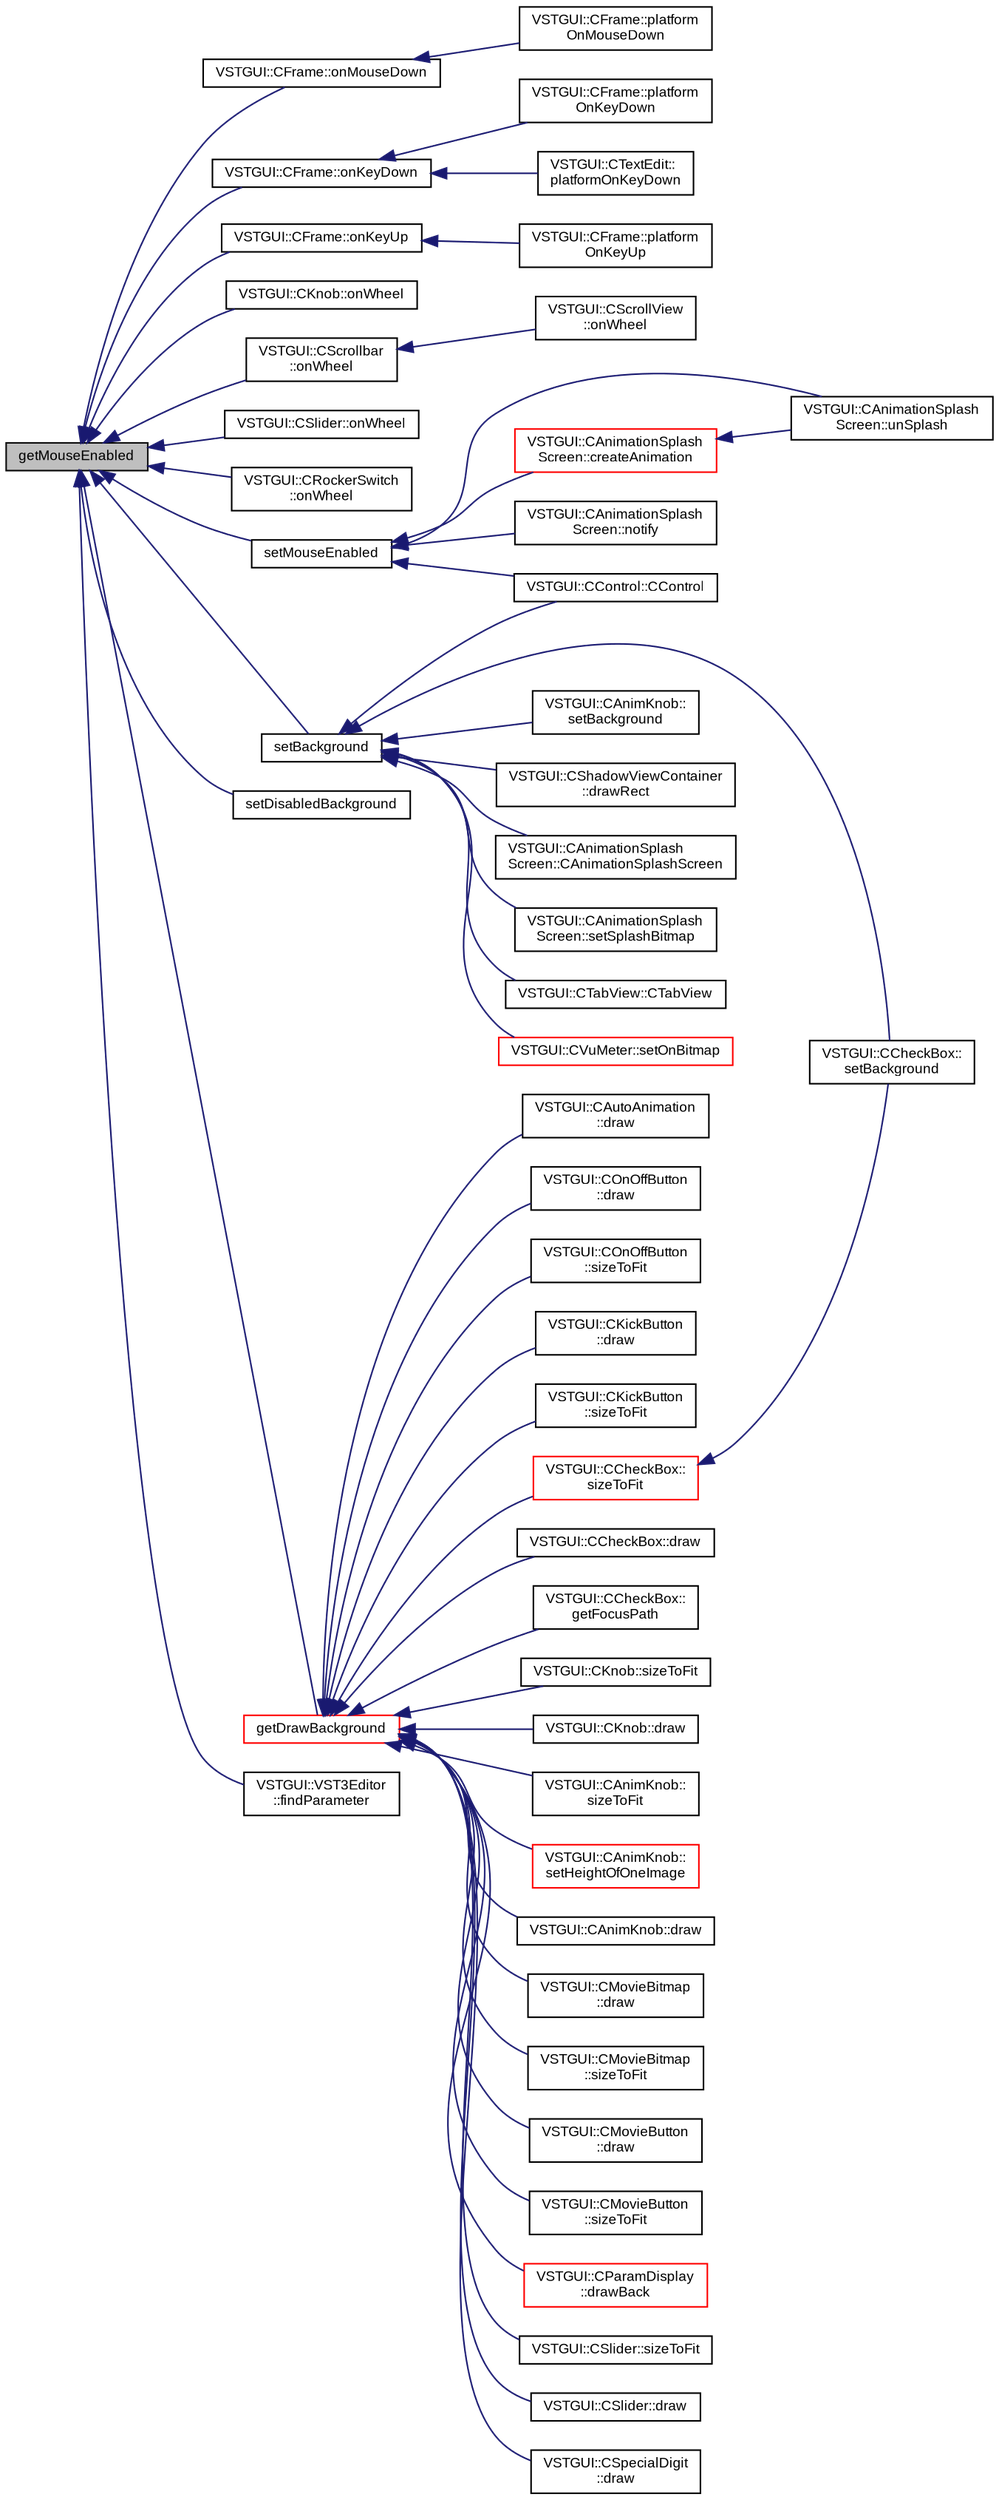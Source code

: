 digraph "getMouseEnabled"
{
  bgcolor="transparent";
  edge [fontname="Arial",fontsize="9",labelfontname="Arial",labelfontsize="9"];
  node [fontname="Arial",fontsize="9",shape=record];
  rankdir="LR";
  Node1 [label="getMouseEnabled",height=0.2,width=0.4,color="black", fillcolor="grey75", style="filled" fontcolor="black"];
  Node1 -> Node2 [dir="back",color="midnightblue",fontsize="9",style="solid",fontname="Arial"];
  Node2 [label="VSTGUI::CFrame::onMouseDown",height=0.2,width=0.4,color="black",URL="$class_v_s_t_g_u_i_1_1_c_frame.html#af5e4151d575380ad56bf87893631f03d",tooltip="called when a mouse down event occurs "];
  Node2 -> Node3 [dir="back",color="midnightblue",fontsize="9",style="solid",fontname="Arial"];
  Node3 [label="VSTGUI::CFrame::platform\lOnMouseDown",height=0.2,width=0.4,color="black",URL="$class_v_s_t_g_u_i_1_1_c_frame.html#a507648489acc6bca8cec757b94f1256d"];
  Node1 -> Node4 [dir="back",color="midnightblue",fontsize="9",style="solid",fontname="Arial"];
  Node4 [label="VSTGUI::CFrame::onKeyDown",height=0.2,width=0.4,color="black",URL="$class_v_s_t_g_u_i_1_1_c_frame.html#ab3e92822dfb33fc98af5cc4d4d65768d",tooltip="called if a key down event occurs and this view has focus "];
  Node4 -> Node5 [dir="back",color="midnightblue",fontsize="9",style="solid",fontname="Arial"];
  Node5 [label="VSTGUI::CFrame::platform\lOnKeyDown",height=0.2,width=0.4,color="black",URL="$class_v_s_t_g_u_i_1_1_c_frame.html#aadc463bebcfcce932306475d35f75d64"];
  Node4 -> Node6 [dir="back",color="midnightblue",fontsize="9",style="solid",fontname="Arial"];
  Node6 [label="VSTGUI::CTextEdit::\lplatformOnKeyDown",height=0.2,width=0.4,color="black",URL="$class_v_s_t_g_u_i_1_1_c_text_edit.html#a6fe3b1173ddcfc768a77a358ea46698f"];
  Node1 -> Node7 [dir="back",color="midnightblue",fontsize="9",style="solid",fontname="Arial"];
  Node7 [label="VSTGUI::CFrame::onKeyUp",height=0.2,width=0.4,color="black",URL="$class_v_s_t_g_u_i_1_1_c_frame.html#ac50da528f8b849272593684073541b3b",tooltip="called if a key up event occurs and this view has focus "];
  Node7 -> Node8 [dir="back",color="midnightblue",fontsize="9",style="solid",fontname="Arial"];
  Node8 [label="VSTGUI::CFrame::platform\lOnKeyUp",height=0.2,width=0.4,color="black",URL="$class_v_s_t_g_u_i_1_1_c_frame.html#a384c6d08fb081e37e95018219e7d1fec"];
  Node1 -> Node9 [dir="back",color="midnightblue",fontsize="9",style="solid",fontname="Arial"];
  Node9 [label="VSTGUI::CKnob::onWheel",height=0.2,width=0.4,color="black",URL="$class_v_s_t_g_u_i_1_1_c_knob.html#aff7d0cc32cff2cc6fb023b227c9f6cb4",tooltip="called if a mouse wheel event is happening over this view "];
  Node1 -> Node10 [dir="back",color="midnightblue",fontsize="9",style="solid",fontname="Arial"];
  Node10 [label="VSTGUI::CScrollbar\l::onWheel",height=0.2,width=0.4,color="black",URL="$class_v_s_t_g_u_i_1_1_c_scrollbar.html#a6d88a500ad5bcf0664cffac0fc0adac2",tooltip="called if a mouse wheel event is happening over this view "];
  Node10 -> Node11 [dir="back",color="midnightblue",fontsize="9",style="solid",fontname="Arial"];
  Node11 [label="VSTGUI::CScrollView\l::onWheel",height=0.2,width=0.4,color="black",URL="$class_v_s_t_g_u_i_1_1_c_scroll_view.html#a6d88a500ad5bcf0664cffac0fc0adac2",tooltip="called if a mouse wheel event is happening over this view "];
  Node1 -> Node12 [dir="back",color="midnightblue",fontsize="9",style="solid",fontname="Arial"];
  Node12 [label="VSTGUI::CSlider::onWheel",height=0.2,width=0.4,color="black",URL="$class_v_s_t_g_u_i_1_1_c_slider.html#aff7d0cc32cff2cc6fb023b227c9f6cb4",tooltip="called if a mouse wheel event is happening over this view "];
  Node1 -> Node13 [dir="back",color="midnightblue",fontsize="9",style="solid",fontname="Arial"];
  Node13 [label="VSTGUI::CRockerSwitch\l::onWheel",height=0.2,width=0.4,color="black",URL="$class_v_s_t_g_u_i_1_1_c_rocker_switch.html#aff7d0cc32cff2cc6fb023b227c9f6cb4",tooltip="called if a mouse wheel event is happening over this view "];
  Node1 -> Node14 [dir="back",color="midnightblue",fontsize="9",style="solid",fontname="Arial"];
  Node14 [label="setMouseEnabled",height=0.2,width=0.4,color="black",URL="$class_v_s_t_g_u_i_1_1_c_view.html#adb7b432e84c46c24a78955eb7558b6d2",tooltip="turn on/off mouse usage for this view "];
  Node14 -> Node15 [dir="back",color="midnightblue",fontsize="9",style="solid",fontname="Arial"];
  Node15 [label="VSTGUI::CControl::CControl",height=0.2,width=0.4,color="black",URL="$class_v_s_t_g_u_i_1_1_c_control.html#a6af73594a107cf3118cc2d185471096a"];
  Node14 -> Node16 [dir="back",color="midnightblue",fontsize="9",style="solid",fontname="Arial"];
  Node16 [label="VSTGUI::CAnimationSplash\lScreen::unSplash",height=0.2,width=0.4,color="black",URL="$class_v_s_t_g_u_i_1_1_c_animation_splash_screen.html#aa78e227bab14a431ebf84d338439b02b"];
  Node14 -> Node17 [dir="back",color="midnightblue",fontsize="9",style="solid",fontname="Arial"];
  Node17 [label="VSTGUI::CAnimationSplash\lScreen::createAnimation",height=0.2,width=0.4,color="red",URL="$class_v_s_t_g_u_i_1_1_c_animation_splash_screen.html#ae79406b8dde7ed78672e6acea53f8810"];
  Node17 -> Node16 [dir="back",color="midnightblue",fontsize="9",style="solid",fontname="Arial"];
  Node14 -> Node18 [dir="back",color="midnightblue",fontsize="9",style="solid",fontname="Arial"];
  Node18 [label="VSTGUI::CAnimationSplash\lScreen::notify",height=0.2,width=0.4,color="black",URL="$class_v_s_t_g_u_i_1_1_c_animation_splash_screen.html#a15414e56ad0060f4b50f81ff44ad2a3e"];
  Node1 -> Node19 [dir="back",color="midnightblue",fontsize="9",style="solid",fontname="Arial"];
  Node19 [label="setBackground",height=0.2,width=0.4,color="black",URL="$class_v_s_t_g_u_i_1_1_c_view.html#a623ed61eec7265317899d9eae7c0c945",tooltip="set the background image of this view "];
  Node19 -> Node20 [dir="back",color="midnightblue",fontsize="9",style="solid",fontname="Arial"];
  Node20 [label="VSTGUI::CCheckBox::\lsetBackground",height=0.2,width=0.4,color="black",URL="$class_v_s_t_g_u_i_1_1_c_check_box.html#a623ed61eec7265317899d9eae7c0c945",tooltip="set the background image of this view "];
  Node19 -> Node15 [dir="back",color="midnightblue",fontsize="9",style="solid",fontname="Arial"];
  Node19 -> Node21 [dir="back",color="midnightblue",fontsize="9",style="solid",fontname="Arial"];
  Node21 [label="VSTGUI::CAnimKnob::\lsetBackground",height=0.2,width=0.4,color="black",URL="$class_v_s_t_g_u_i_1_1_c_anim_knob.html#a623ed61eec7265317899d9eae7c0c945",tooltip="set the background image of this view "];
  Node19 -> Node22 [dir="back",color="midnightblue",fontsize="9",style="solid",fontname="Arial"];
  Node22 [label="VSTGUI::CShadowViewContainer\l::drawRect",height=0.2,width=0.4,color="black",URL="$class_v_s_t_g_u_i_1_1_c_shadow_view_container.html#a530199c9ce307c3c7aa37e8f7acd75fb",tooltip="called if the view should draw itself "];
  Node19 -> Node23 [dir="back",color="midnightblue",fontsize="9",style="solid",fontname="Arial"];
  Node23 [label="VSTGUI::CAnimationSplash\lScreen::CAnimationSplashScreen",height=0.2,width=0.4,color="black",URL="$class_v_s_t_g_u_i_1_1_c_animation_splash_screen.html#a20c89a91bd67718a5489fd9b142b728c"];
  Node19 -> Node24 [dir="back",color="midnightblue",fontsize="9",style="solid",fontname="Arial"];
  Node24 [label="VSTGUI::CAnimationSplash\lScreen::setSplashBitmap",height=0.2,width=0.4,color="black",URL="$class_v_s_t_g_u_i_1_1_c_animation_splash_screen.html#a4fe61cc8ba507a1c2678425b1335bd66"];
  Node19 -> Node25 [dir="back",color="midnightblue",fontsize="9",style="solid",fontname="Arial"];
  Node25 [label="VSTGUI::CTabView::CTabView",height=0.2,width=0.4,color="black",URL="$class_v_s_t_g_u_i_1_1_c_tab_view.html#a68c34233a8a8f4b56b15987b0d8e31ec"];
  Node19 -> Node26 [dir="back",color="midnightblue",fontsize="9",style="solid",fontname="Arial"];
  Node26 [label="VSTGUI::CVuMeter::setOnBitmap",height=0.2,width=0.4,color="red",URL="$class_v_s_t_g_u_i_1_1_c_vu_meter.html#a39a8af7b783c40b2cb0186a463b19ada"];
  Node1 -> Node27 [dir="back",color="midnightblue",fontsize="9",style="solid",fontname="Arial"];
  Node27 [label="setDisabledBackground",height=0.2,width=0.4,color="black",URL="$class_v_s_t_g_u_i_1_1_c_view.html#a42f83a1586dca990960e415e01ba259c",tooltip="set background image used when the mouse is not enabled "];
  Node1 -> Node28 [dir="back",color="midnightblue",fontsize="9",style="solid",fontname="Arial"];
  Node28 [label="getDrawBackground",height=0.2,width=0.4,color="red",URL="$class_v_s_t_g_u_i_1_1_c_view.html#afa1488e0de4da81a4892c3288f9a4f01"];
  Node28 -> Node29 [dir="back",color="midnightblue",fontsize="9",style="solid",fontname="Arial"];
  Node29 [label="VSTGUI::CAutoAnimation\l::draw",height=0.2,width=0.4,color="black",URL="$class_v_s_t_g_u_i_1_1_c_auto_animation.html#a4d1b0aba91a42c8790d16724fd1cf08e",tooltip="called if the view should draw itself "];
  Node28 -> Node30 [dir="back",color="midnightblue",fontsize="9",style="solid",fontname="Arial"];
  Node30 [label="VSTGUI::COnOffButton\l::draw",height=0.2,width=0.4,color="black",URL="$class_v_s_t_g_u_i_1_1_c_on_off_button.html#a4d1b0aba91a42c8790d16724fd1cf08e",tooltip="called if the view should draw itself "];
  Node28 -> Node31 [dir="back",color="midnightblue",fontsize="9",style="solid",fontname="Arial"];
  Node31 [label="VSTGUI::COnOffButton\l::sizeToFit",height=0.2,width=0.4,color="black",URL="$class_v_s_t_g_u_i_1_1_c_on_off_button.html#a1f9f5eb3e6ae65118a2c1f15f15acab3",tooltip="resize view to optimal size "];
  Node28 -> Node32 [dir="back",color="midnightblue",fontsize="9",style="solid",fontname="Arial"];
  Node32 [label="VSTGUI::CKickButton\l::draw",height=0.2,width=0.4,color="black",URL="$class_v_s_t_g_u_i_1_1_c_kick_button.html#a4d1b0aba91a42c8790d16724fd1cf08e",tooltip="called if the view should draw itself "];
  Node28 -> Node33 [dir="back",color="midnightblue",fontsize="9",style="solid",fontname="Arial"];
  Node33 [label="VSTGUI::CKickButton\l::sizeToFit",height=0.2,width=0.4,color="black",URL="$class_v_s_t_g_u_i_1_1_c_kick_button.html#a1f9f5eb3e6ae65118a2c1f15f15acab3",tooltip="resize view to optimal size "];
  Node28 -> Node34 [dir="back",color="midnightblue",fontsize="9",style="solid",fontname="Arial"];
  Node34 [label="VSTGUI::CCheckBox::\lsizeToFit",height=0.2,width=0.4,color="red",URL="$class_v_s_t_g_u_i_1_1_c_check_box.html#a1f9f5eb3e6ae65118a2c1f15f15acab3",tooltip="resize view to optimal size "];
  Node34 -> Node20 [dir="back",color="midnightblue",fontsize="9",style="solid",fontname="Arial"];
  Node28 -> Node35 [dir="back",color="midnightblue",fontsize="9",style="solid",fontname="Arial"];
  Node35 [label="VSTGUI::CCheckBox::draw",height=0.2,width=0.4,color="black",URL="$class_v_s_t_g_u_i_1_1_c_check_box.html#ae25271b6e9cac9c3e21437c10ec491d8",tooltip="called if the view should draw itself "];
  Node28 -> Node36 [dir="back",color="midnightblue",fontsize="9",style="solid",fontname="Arial"];
  Node36 [label="VSTGUI::CCheckBox::\lgetFocusPath",height=0.2,width=0.4,color="black",URL="$class_v_s_t_g_u_i_1_1_c_check_box.html#aa8a6771777fd78c1a26ac13fc1fe12f1"];
  Node28 -> Node37 [dir="back",color="midnightblue",fontsize="9",style="solid",fontname="Arial"];
  Node37 [label="VSTGUI::CKnob::sizeToFit",height=0.2,width=0.4,color="black",URL="$class_v_s_t_g_u_i_1_1_c_knob.html#a1f9f5eb3e6ae65118a2c1f15f15acab3",tooltip="resize view to optimal size "];
  Node28 -> Node38 [dir="back",color="midnightblue",fontsize="9",style="solid",fontname="Arial"];
  Node38 [label="VSTGUI::CKnob::draw",height=0.2,width=0.4,color="black",URL="$class_v_s_t_g_u_i_1_1_c_knob.html#a83ee48340580dff7f1796dbebe7b0a0f",tooltip="called if the view should draw itself "];
  Node28 -> Node39 [dir="back",color="midnightblue",fontsize="9",style="solid",fontname="Arial"];
  Node39 [label="VSTGUI::CAnimKnob::\lsizeToFit",height=0.2,width=0.4,color="black",URL="$class_v_s_t_g_u_i_1_1_c_anim_knob.html#a1f9f5eb3e6ae65118a2c1f15f15acab3",tooltip="resize view to optimal size "];
  Node28 -> Node40 [dir="back",color="midnightblue",fontsize="9",style="solid",fontname="Arial"];
  Node40 [label="VSTGUI::CAnimKnob::\lsetHeightOfOneImage",height=0.2,width=0.4,color="red",URL="$class_v_s_t_g_u_i_1_1_c_anim_knob.html#aa461070209a686c8b44059191be2a3a3"];
  Node28 -> Node41 [dir="back",color="midnightblue",fontsize="9",style="solid",fontname="Arial"];
  Node41 [label="VSTGUI::CAnimKnob::draw",height=0.2,width=0.4,color="black",URL="$class_v_s_t_g_u_i_1_1_c_anim_knob.html#a83ee48340580dff7f1796dbebe7b0a0f",tooltip="called if the view should draw itself "];
  Node28 -> Node42 [dir="back",color="midnightblue",fontsize="9",style="solid",fontname="Arial"];
  Node42 [label="VSTGUI::CMovieBitmap\l::draw",height=0.2,width=0.4,color="black",URL="$class_v_s_t_g_u_i_1_1_c_movie_bitmap.html#a4d1b0aba91a42c8790d16724fd1cf08e",tooltip="called if the view should draw itself "];
  Node28 -> Node43 [dir="back",color="midnightblue",fontsize="9",style="solid",fontname="Arial"];
  Node43 [label="VSTGUI::CMovieBitmap\l::sizeToFit",height=0.2,width=0.4,color="black",URL="$class_v_s_t_g_u_i_1_1_c_movie_bitmap.html#a1f9f5eb3e6ae65118a2c1f15f15acab3",tooltip="resize view to optimal size "];
  Node28 -> Node44 [dir="back",color="midnightblue",fontsize="9",style="solid",fontname="Arial"];
  Node44 [label="VSTGUI::CMovieButton\l::draw",height=0.2,width=0.4,color="black",URL="$class_v_s_t_g_u_i_1_1_c_movie_button.html#a4d1b0aba91a42c8790d16724fd1cf08e",tooltip="called if the view should draw itself "];
  Node28 -> Node45 [dir="back",color="midnightblue",fontsize="9",style="solid",fontname="Arial"];
  Node45 [label="VSTGUI::CMovieButton\l::sizeToFit",height=0.2,width=0.4,color="black",URL="$class_v_s_t_g_u_i_1_1_c_movie_button.html#a1f9f5eb3e6ae65118a2c1f15f15acab3",tooltip="resize view to optimal size "];
  Node28 -> Node46 [dir="back",color="midnightblue",fontsize="9",style="solid",fontname="Arial"];
  Node46 [label="VSTGUI::CParamDisplay\l::drawBack",height=0.2,width=0.4,color="red",URL="$class_v_s_t_g_u_i_1_1_c_param_display.html#a6f6b17c0e76994fd79b3dd92a923b466"];
  Node28 -> Node47 [dir="back",color="midnightblue",fontsize="9",style="solid",fontname="Arial"];
  Node47 [label="VSTGUI::CSlider::sizeToFit",height=0.2,width=0.4,color="black",URL="$class_v_s_t_g_u_i_1_1_c_slider.html#a1f9f5eb3e6ae65118a2c1f15f15acab3",tooltip="resize view to optimal size "];
  Node28 -> Node48 [dir="back",color="midnightblue",fontsize="9",style="solid",fontname="Arial"];
  Node48 [label="VSTGUI::CSlider::draw",height=0.2,width=0.4,color="black",URL="$class_v_s_t_g_u_i_1_1_c_slider.html#a4d1b0aba91a42c8790d16724fd1cf08e",tooltip="called if the view should draw itself "];
  Node28 -> Node49 [dir="back",color="midnightblue",fontsize="9",style="solid",fontname="Arial"];
  Node49 [label="VSTGUI::CSpecialDigit\l::draw",height=0.2,width=0.4,color="black",URL="$class_v_s_t_g_u_i_1_1_c_special_digit.html#a4d1b0aba91a42c8790d16724fd1cf08e",tooltip="called if the view should draw itself "];
  Node1 -> Node50 [dir="back",color="midnightblue",fontsize="9",style="solid",fontname="Arial"];
  Node50 [label="VSTGUI::VST3Editor\l::findParameter",height=0.2,width=0.4,color="black",URL="$class_v_s_t_g_u_i_1_1_v_s_t3_editor.html#a5e8a54b38e066707aafef5136f7635a0"];
}
